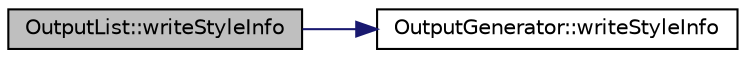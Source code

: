 digraph "OutputList::writeStyleInfo"
{
 // LATEX_PDF_SIZE
  edge [fontname="Helvetica",fontsize="10",labelfontname="Helvetica",labelfontsize="10"];
  node [fontname="Helvetica",fontsize="10",shape=record];
  rankdir="LR";
  Node1 [label="OutputList::writeStyleInfo",height=0.2,width=0.4,color="black", fillcolor="grey75", style="filled", fontcolor="black",tooltip=" "];
  Node1 -> Node2 [color="midnightblue",fontsize="10",style="solid",fontname="Helvetica"];
  Node2 [label="OutputGenerator::writeStyleInfo",height=0.2,width=0.4,color="black", fillcolor="white", style="filled",URL="$classOutputGenerator.html#ab3319043929bc785eeb2edfbeadc5088",tooltip=" "];
}
